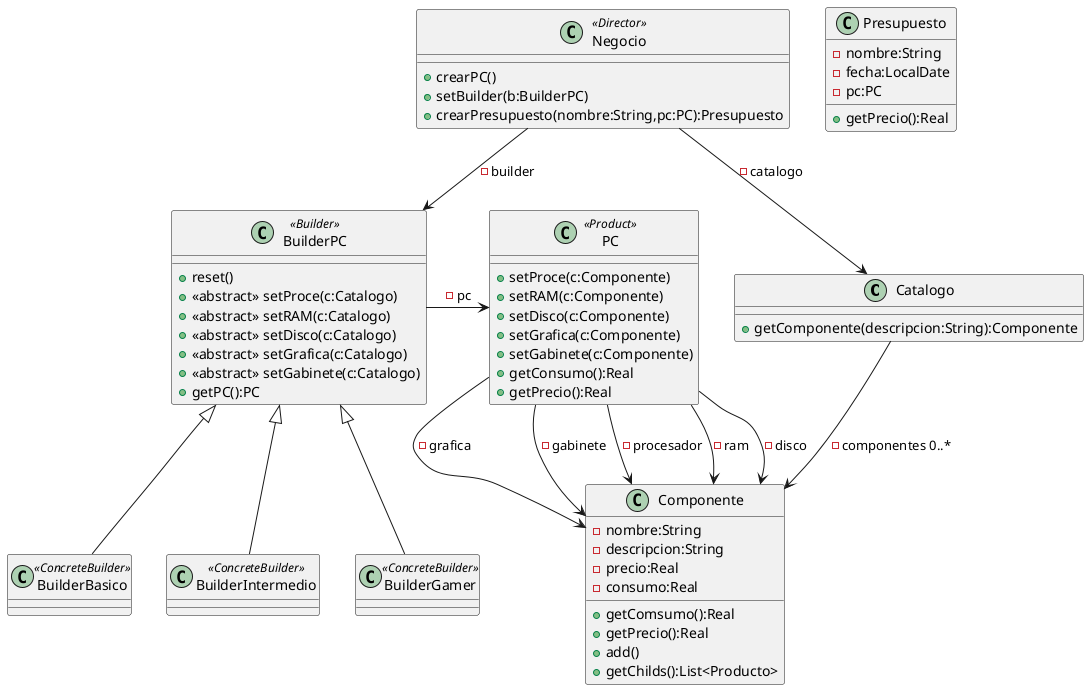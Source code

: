 @startuml

class Catalogo {
+getComponente(descripcion:String):Componente
}
Catalogo --> Componente: -componentes 0..*

class Componente {
-nombre:String
-descripcion:String
-precio:Real
-consumo:Real
+getComsumo():Real
+getPrecio():Real
+add()
+getChilds():List<Producto>
}

class PC <<Product>>{
+setProce(c:Componente)
+setRAM(c:Componente)
+setDisco(c:Componente)
+setGrafica(c:Componente)
+setGabinete(c:Componente)
+getConsumo():Real
+getPrecio():Real
}
PC --> Componente : -procesador
PC --> Componente : -ram
PC --> Componente : -disco
PC --> Componente : -grafica
PC --> Componente : -gabinete

class Presupuesto{
-nombre:String
-fecha:LocalDate
-pc:PC
+getPrecio():Real
}

class Negocio <<Director>>{
+crearPC()
+setBuilder(b:BuilderPC)
+crearPresupuesto(nombre:String,pc:PC):Presupuesto
}
Negocio --> BuilderPC : -builder
Negocio --> Catalogo : -catalogo
class BuilderPC <<Builder>>{
+reset()
+<<abstract>> setProce(c:Catalogo)
+<<abstract>> setRAM(c:Catalogo)
+<<abstract>> setDisco(c:Catalogo)
+<<abstract>> setGrafica(c:Catalogo)
+<<abstract>> setGabinete(c:Catalogo)
+getPC():PC
}
BuilderPC -> PC : -pc

class BuilderBasico <<ConcreteBuilder>> extends BuilderPC{
}
class BuilderIntermedio <<ConcreteBuilder>> extends BuilderPC{
}
class BuilderGamer <<ConcreteBuilder>> extends BuilderPC{
}

@enduml
